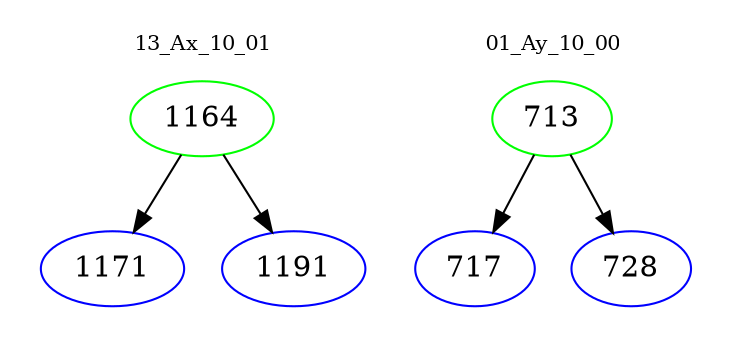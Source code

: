 digraph{
subgraph cluster_0 {
color = white
label = "13_Ax_10_01";
fontsize=10;
T0_1164 [label="1164", color="green"]
T0_1164 -> T0_1171 [color="black"]
T0_1171 [label="1171", color="blue"]
T0_1164 -> T0_1191 [color="black"]
T0_1191 [label="1191", color="blue"]
}
subgraph cluster_1 {
color = white
label = "01_Ay_10_00";
fontsize=10;
T1_713 [label="713", color="green"]
T1_713 -> T1_717 [color="black"]
T1_717 [label="717", color="blue"]
T1_713 -> T1_728 [color="black"]
T1_728 [label="728", color="blue"]
}
}
